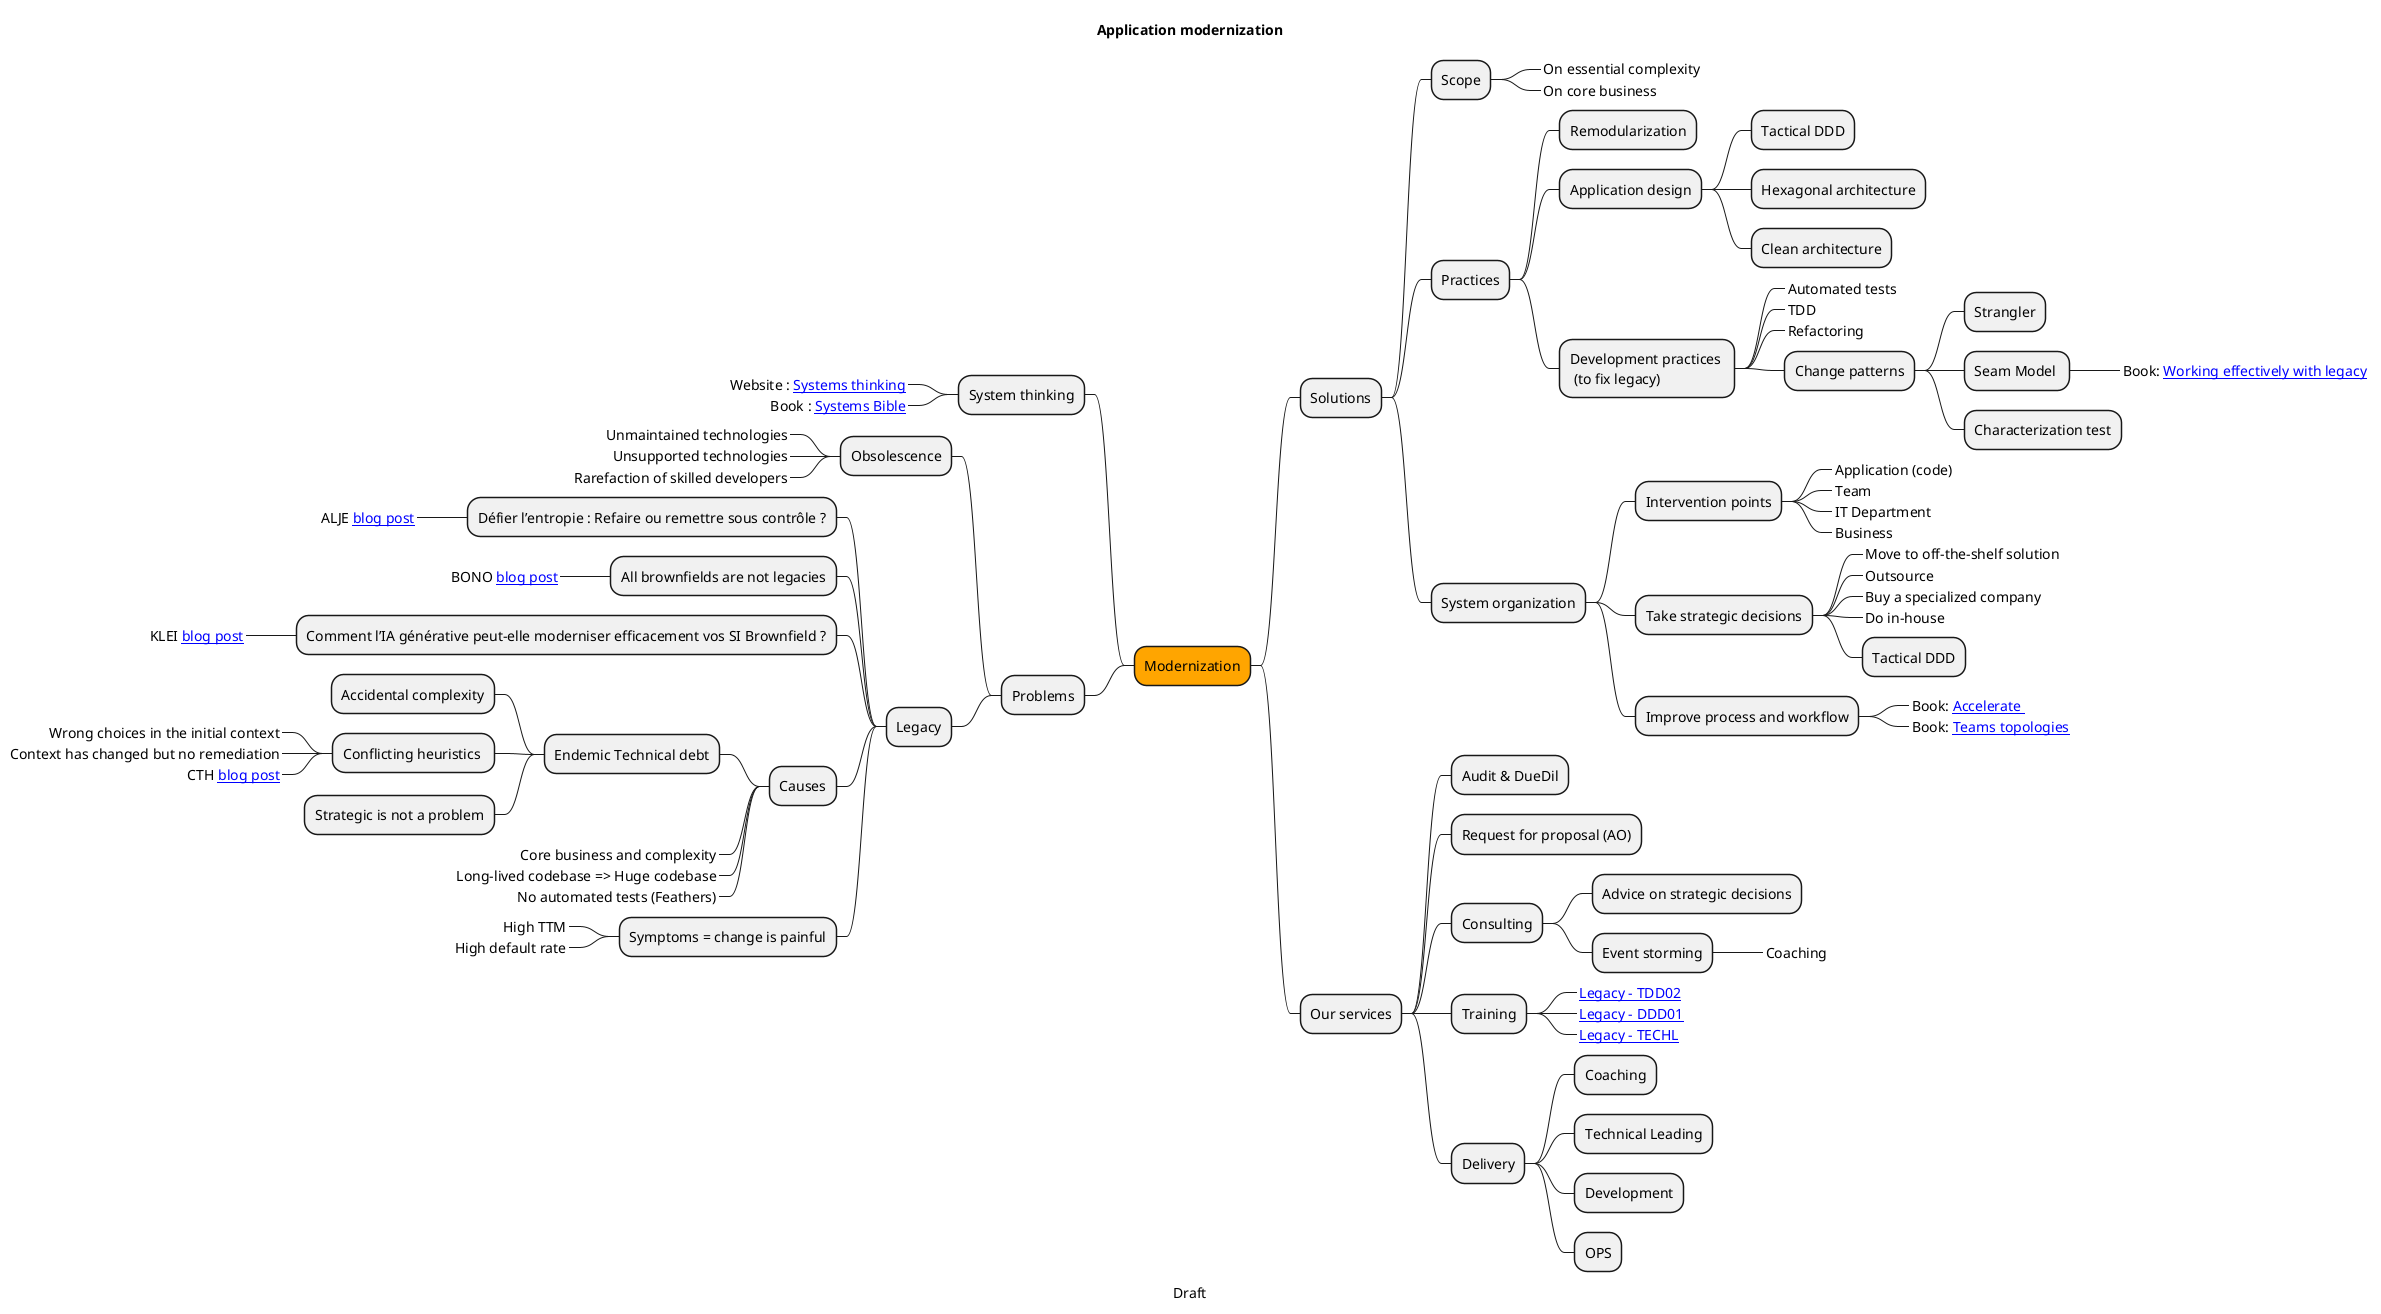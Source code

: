 @startmindmap

caption Draft
title Application modernization

+[#Orange] Modernization
-- System thinking
---_ Website : [[https://web.archive.org/web/20230923142459/https://www.systems-thinking.org/theWay/theWay.htm Systems thinking]]
---_ Book : [[https://verraes.net/2013/08/john-gall-systemantics-the-systems-bible/ Systems Bible]]
-- Problems
--- Obsolescence
----_ Unmaintained technologies
----_ Unsupported technologies
----_ Rarefaction of skilled developers
--- Legacy
' il nous faudrait au moins un article qui vient de nous, à rediscuter ensemble (ça peut m'intéresser)
---- Défier l’entropie : Refaire ou remettre sous contrôle ?
-----_ ALJE [[https://blog.octo.com/la-duck-conf-2024-defier-l'entropie--refaire-ou-remettre-sous-controle blog post]]
---- All brownfields are not legacies
-----_ BONO [[https://blog.octo.com/le-brownfield-n'est-pas-du-code-legacy blog post]]
---- Comment l’IA générative peut-elle moderniser efficacement vos SI Brownfield ?
-----_ KLEI [[https://blog.octo.com/compte-rendu-le-comptoir-octo-comment-l'ia-generative-peut-elle-moderniser-efficacement-vos-si-brownfield blog post]]
---- Causes
----- Endemic Technical debt
------ Accidental complexity
------ Conflicting heuristics 
-------_ Wrong choices in the initial context
-------_ Context has changed but no remediation
-------_ CTH [[https://blog.octo.com/en-finir-avec-la-dette-technique blog post]]
------ Strategic is not a problem
-----_ Core business and complexity
-----_ Long-lived codebase => Huge codebase
-----_ No automated tests (Feathers)
---- Symptoms = change is painful
-----_ High TTM
-----_ High default rate
++ Solutions
+++ Scope
++++_ On essential complexity
++++_ On core business
+++ Practices
++++ Remodularization
++++ Application design
+++++ Tactical DDD
+++++ Hexagonal architecture
+++++ Clean architecture
++++ Development practices \n (to fix legacy)
+++++_ Automated tests
+++++_ TDD
+++++_ Refactoring
+++++ Change patterns
++++++ Strangler
++++++ Seam Model 
+++++++_ Book: [[https://understandlegacycode.com/blog/key-points-of-working-effectively-with-legacy-code/ Working effectively with legacy]] 
++++++ Characterization test
+++ System organization
++++ Intervention points
+++++_ Application (code)
+++++_ Team
+++++_ IT Department
+++++_ Business
++++ Take strategic decisions
+++++_ Move to off-the-shelf solution
+++++_ Outsource
+++++_ Buy a specialized company
+++++_ Do in-house
+++++ Tactical DDD
++++ Improve process and workflow
+++++_ Book: [[ https://itrevolution.com/product/accelerate/ Accelerate ]]
+++++_ Book: [[ https://teamtopologies.com/ Teams topologies]]
++ Our services
+++ Audit & DueDil
+++ Request for proposal (AO)
+++ Consulting
++++ Advice on strategic decisions
++++ Event storming
+++++_ Coaching
+++ Training
++++_ [[ https://www.octo.academy/catalogue/formation/tdd02-test-driven-development-sur-du-code-legacy/ Legacy - TDD02]]
++++_ [[ https://www.octo.academy/catalogue/formation/ddd01-ddd-domain-driven-design/ Legacy - DDD01]]
++++_ [[ https://www.octo.academy/catalogue/formation/techl-pratiques-de-tech-leading-en-contexte-agile/ Legacy - TECHL]]
+++ Delivery
++++ Coaching
++++ Technical Leading
++++ Development
++++ OPS
@endmindmap


